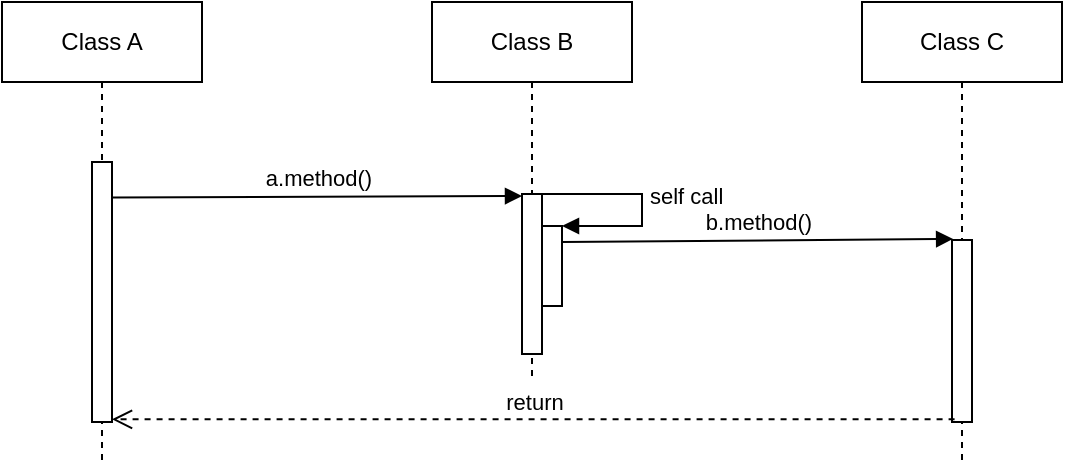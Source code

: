 <mxfile version="16.4.7" type="github">
  <diagram id="gwP8KdxX2zBrxFBdgxKi" name="第 1 页">
    <mxGraphModel dx="716" dy="358" grid="1" gridSize="10" guides="1" tooltips="1" connect="1" arrows="1" fold="1" page="1" pageScale="1" pageWidth="1169" pageHeight="827" math="0" shadow="0">
      <root>
        <mxCell id="0" />
        <mxCell id="1" parent="0" />
        <mxCell id="jHaFXeYTWRwPbXCvqIKj-1" value="Class A" style="shape=umlLifeline;perimeter=lifelinePerimeter;whiteSpace=wrap;html=1;container=1;collapsible=0;recursiveResize=0;outlineConnect=0;" vertex="1" parent="1">
          <mxGeometry x="350" y="30" width="100" height="230" as="geometry" />
        </mxCell>
        <mxCell id="jHaFXeYTWRwPbXCvqIKj-3" value="" style="html=1;points=[];perimeter=orthogonalPerimeter;" vertex="1" parent="jHaFXeYTWRwPbXCvqIKj-1">
          <mxGeometry x="45" y="80" width="10" height="130" as="geometry" />
        </mxCell>
        <mxCell id="jHaFXeYTWRwPbXCvqIKj-2" value="Class B" style="shape=umlLifeline;perimeter=lifelinePerimeter;whiteSpace=wrap;html=1;container=1;collapsible=0;recursiveResize=0;outlineConnect=0;" vertex="1" parent="1">
          <mxGeometry x="565" y="30" width="100" height="190" as="geometry" />
        </mxCell>
        <mxCell id="jHaFXeYTWRwPbXCvqIKj-4" value="" style="html=1;points=[];perimeter=orthogonalPerimeter;" vertex="1" parent="jHaFXeYTWRwPbXCvqIKj-2">
          <mxGeometry x="45" y="96" width="10" height="80" as="geometry" />
        </mxCell>
        <mxCell id="jHaFXeYTWRwPbXCvqIKj-10" value="" style="html=1;points=[];perimeter=orthogonalPerimeter;" vertex="1" parent="jHaFXeYTWRwPbXCvqIKj-2">
          <mxGeometry x="55" y="112" width="10" height="40" as="geometry" />
        </mxCell>
        <mxCell id="jHaFXeYTWRwPbXCvqIKj-11" value="self call" style="edgeStyle=orthogonalEdgeStyle;html=1;align=left;spacingLeft=2;endArrow=block;rounded=0;entryX=1;entryY=0;" edge="1" target="jHaFXeYTWRwPbXCvqIKj-10" parent="jHaFXeYTWRwPbXCvqIKj-2">
          <mxGeometry relative="1" as="geometry">
            <mxPoint x="50.1" y="96" as="sourcePoint" />
            <Array as="points">
              <mxPoint x="105" y="96" />
              <mxPoint x="105" y="112" />
            </Array>
          </mxGeometry>
        </mxCell>
        <mxCell id="jHaFXeYTWRwPbXCvqIKj-5" value="a.method()" style="html=1;verticalAlign=bottom;endArrow=block;entryX=0;entryY=0;rounded=0;exitX=1.016;exitY=0.137;exitDx=0;exitDy=0;exitPerimeter=0;" edge="1" parent="1" source="jHaFXeYTWRwPbXCvqIKj-3">
          <mxGeometry relative="1" as="geometry">
            <mxPoint x="410" y="127" as="sourcePoint" />
            <mxPoint x="610" y="127.0" as="targetPoint" />
          </mxGeometry>
        </mxCell>
        <mxCell id="jHaFXeYTWRwPbXCvqIKj-7" value="Class C" style="shape=umlLifeline;perimeter=lifelinePerimeter;whiteSpace=wrap;html=1;container=1;collapsible=0;recursiveResize=0;outlineConnect=0;" vertex="1" parent="1">
          <mxGeometry x="780" y="30" width="100" height="230" as="geometry" />
        </mxCell>
        <mxCell id="jHaFXeYTWRwPbXCvqIKj-8" value="" style="html=1;points=[];perimeter=orthogonalPerimeter;" vertex="1" parent="jHaFXeYTWRwPbXCvqIKj-7">
          <mxGeometry x="45" y="119" width="10" height="91" as="geometry" />
        </mxCell>
        <mxCell id="jHaFXeYTWRwPbXCvqIKj-12" value="b.method()" style="html=1;verticalAlign=bottom;endArrow=block;rounded=0;entryX=0.056;entryY=-0.006;entryDx=0;entryDy=0;entryPerimeter=0;" edge="1" parent="1" target="jHaFXeYTWRwPbXCvqIKj-8">
          <mxGeometry relative="1" as="geometry">
            <mxPoint x="630" y="150" as="sourcePoint" />
            <mxPoint x="820" y="150" as="targetPoint" />
          </mxGeometry>
        </mxCell>
        <mxCell id="jHaFXeYTWRwPbXCvqIKj-16" value="return" style="html=1;verticalAlign=bottom;endArrow=open;dashed=1;endSize=8;rounded=0;exitX=0.129;exitY=0.985;exitDx=0;exitDy=0;exitPerimeter=0;" edge="1" source="jHaFXeYTWRwPbXCvqIKj-8" parent="1" target="jHaFXeYTWRwPbXCvqIKj-3">
          <mxGeometry relative="1" as="geometry">
            <mxPoint x="404" y="227" as="targetPoint" />
            <mxPoint x="820" y="227" as="sourcePoint" />
          </mxGeometry>
        </mxCell>
      </root>
    </mxGraphModel>
  </diagram>
</mxfile>
